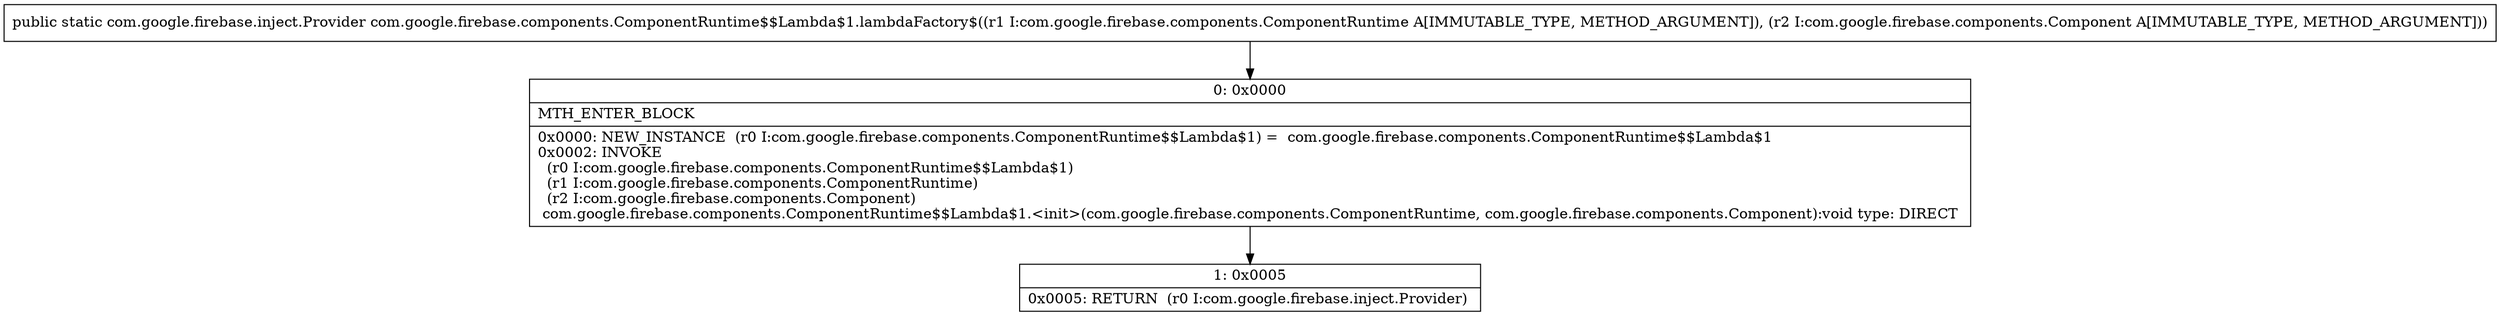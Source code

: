 digraph "CFG forcom.google.firebase.components.ComponentRuntime$$Lambda$1.lambdaFactory$(Lcom\/google\/firebase\/components\/ComponentRuntime;Lcom\/google\/firebase\/components\/Component;)Lcom\/google\/firebase\/inject\/Provider;" {
Node_0 [shape=record,label="{0\:\ 0x0000|MTH_ENTER_BLOCK\l|0x0000: NEW_INSTANCE  (r0 I:com.google.firebase.components.ComponentRuntime$$Lambda$1) =  com.google.firebase.components.ComponentRuntime$$Lambda$1 \l0x0002: INVOKE  \l  (r0 I:com.google.firebase.components.ComponentRuntime$$Lambda$1)\l  (r1 I:com.google.firebase.components.ComponentRuntime)\l  (r2 I:com.google.firebase.components.Component)\l com.google.firebase.components.ComponentRuntime$$Lambda$1.\<init\>(com.google.firebase.components.ComponentRuntime, com.google.firebase.components.Component):void type: DIRECT \l}"];
Node_1 [shape=record,label="{1\:\ 0x0005|0x0005: RETURN  (r0 I:com.google.firebase.inject.Provider) \l}"];
MethodNode[shape=record,label="{public static com.google.firebase.inject.Provider com.google.firebase.components.ComponentRuntime$$Lambda$1.lambdaFactory$((r1 I:com.google.firebase.components.ComponentRuntime A[IMMUTABLE_TYPE, METHOD_ARGUMENT]), (r2 I:com.google.firebase.components.Component A[IMMUTABLE_TYPE, METHOD_ARGUMENT])) }"];
MethodNode -> Node_0;
Node_0 -> Node_1;
}

